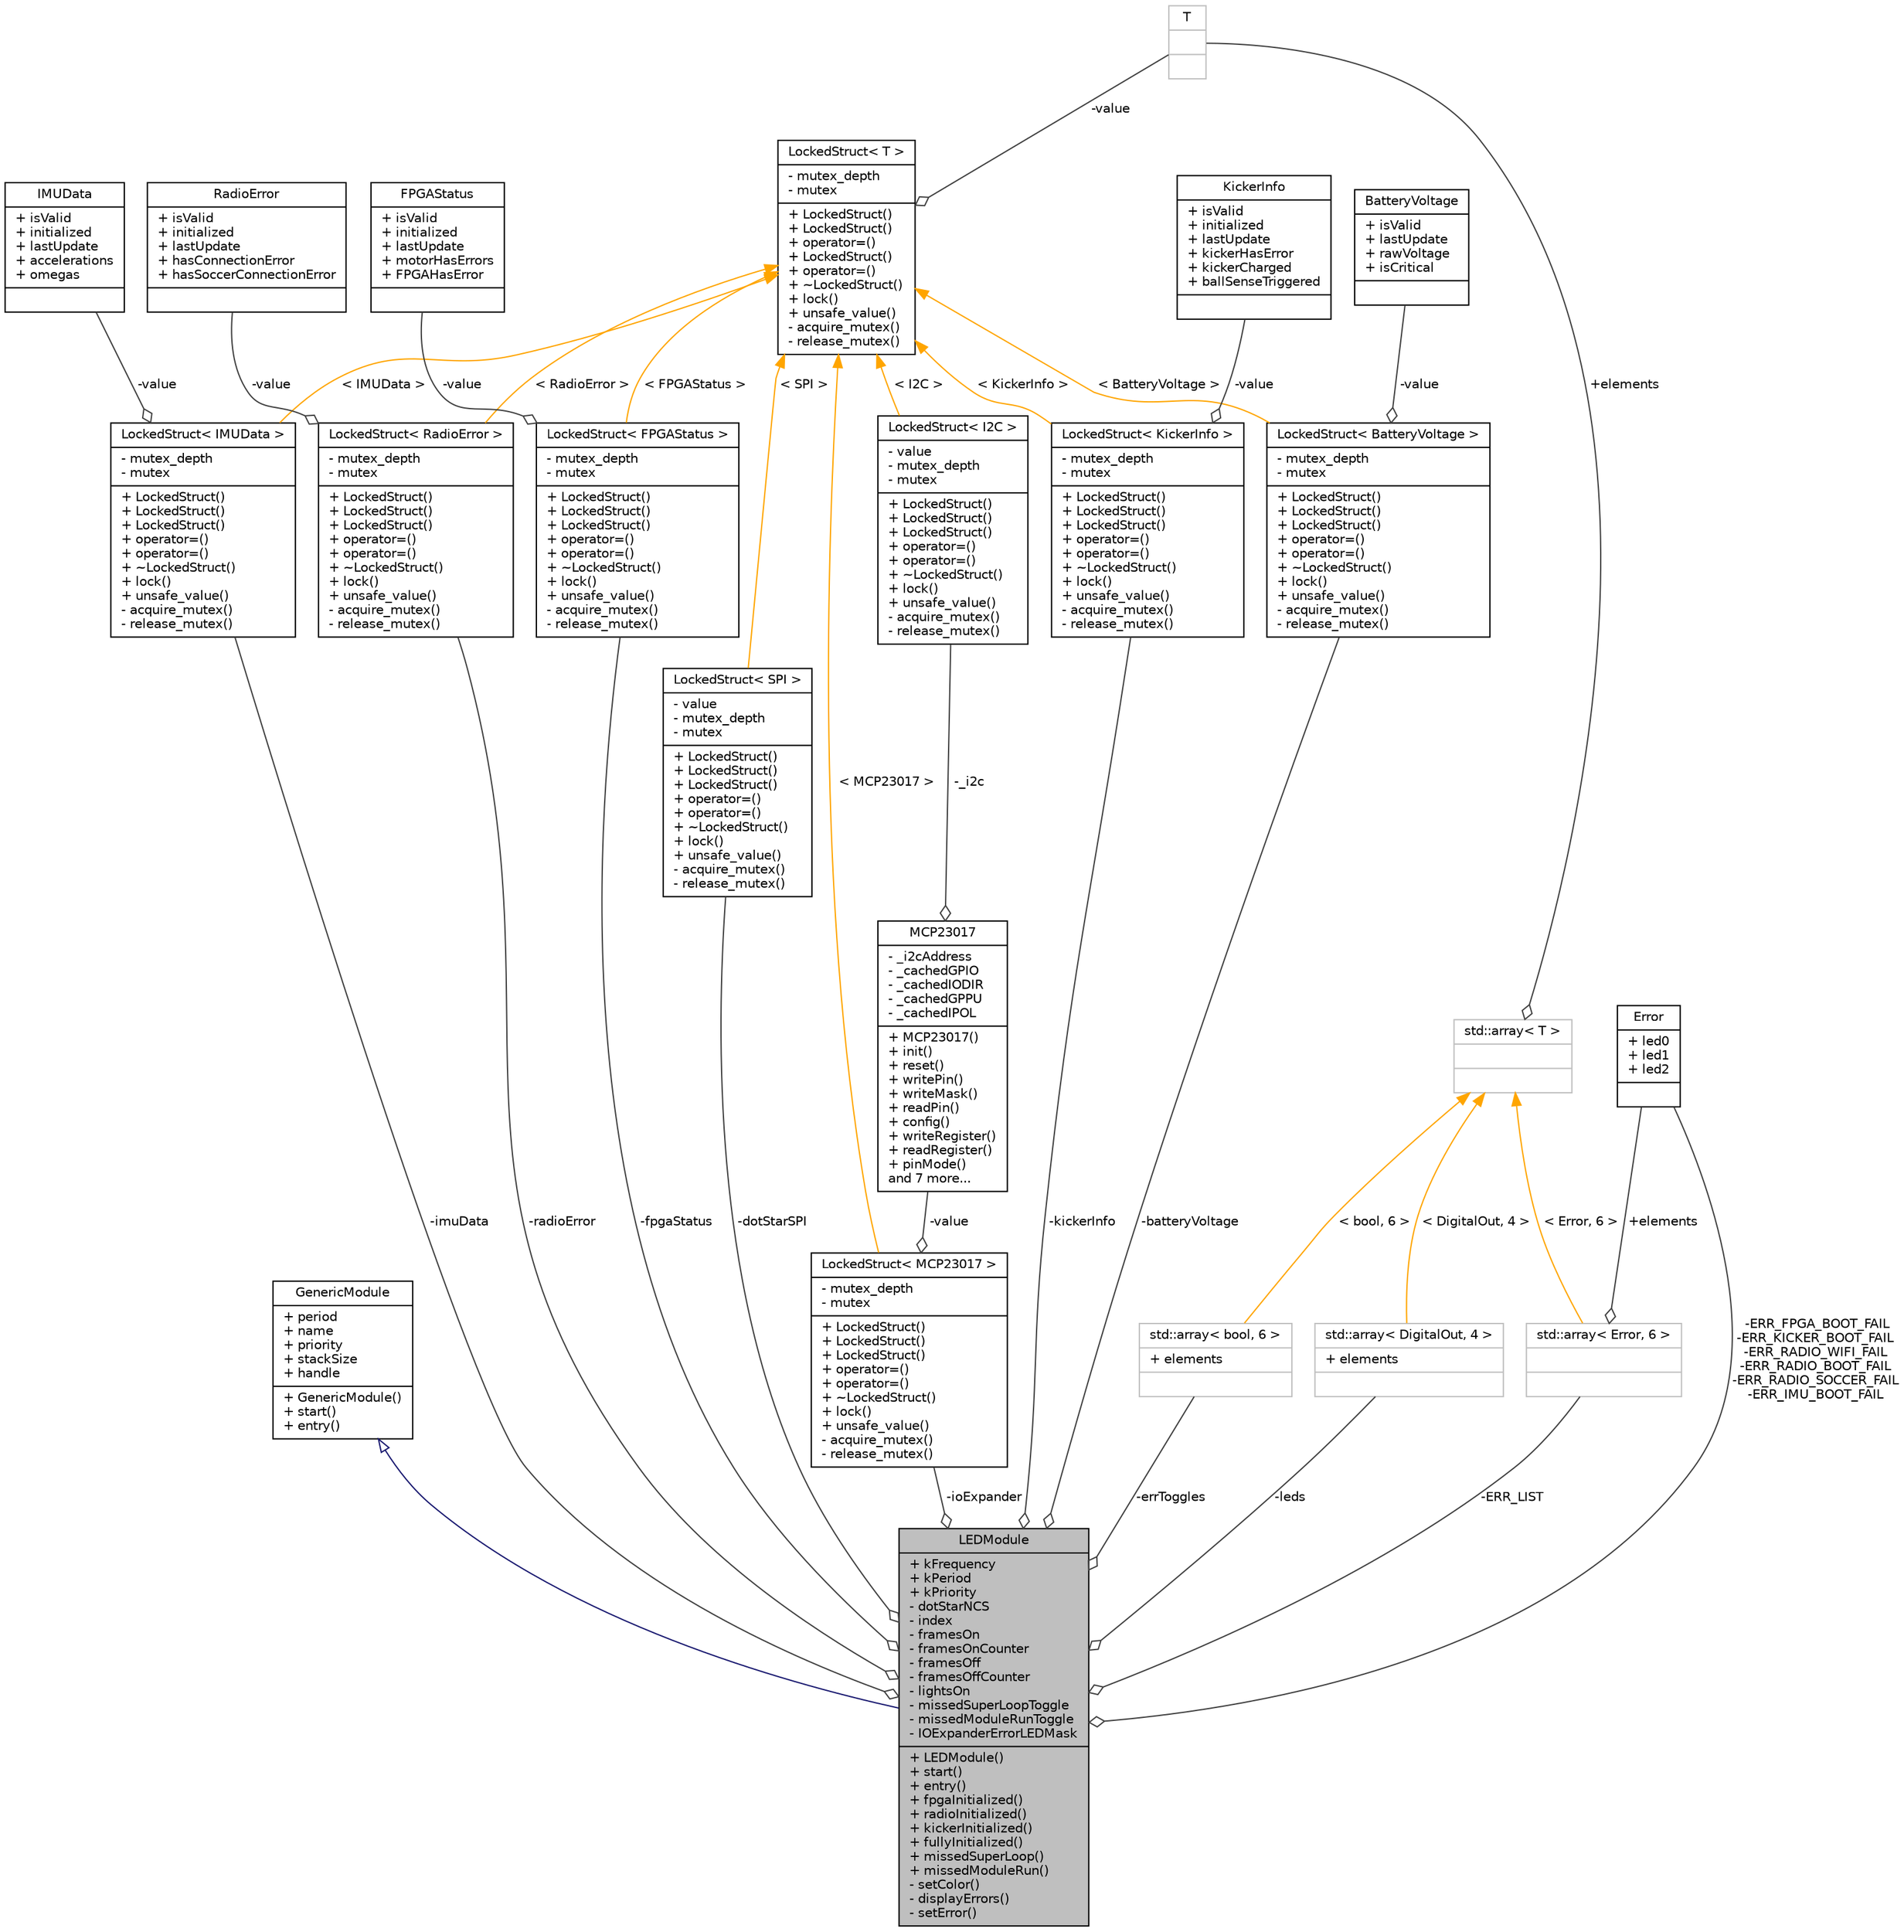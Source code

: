 digraph "LEDModule"
{
  edge [fontname="Helvetica",fontsize="10",labelfontname="Helvetica",labelfontsize="10"];
  node [fontname="Helvetica",fontsize="10",shape=record];
  Node2 [label="{LEDModule\n|+ kFrequency\l+ kPeriod\l+ kPriority\l- dotStarNCS\l- index\l- framesOn\l- framesOnCounter\l- framesOff\l- framesOffCounter\l- lightsOn\l- missedSuperLoopToggle\l- missedModuleRunToggle\l- IOExpanderErrorLEDMask\l|+ LEDModule()\l+ start()\l+ entry()\l+ fpgaInitialized()\l+ radioInitialized()\l+ kickerInitialized()\l+ fullyInitialized()\l+ missedSuperLoop()\l+ missedModuleRun()\l- setColor()\l- displayErrors()\l- setError()\l}",height=0.2,width=0.4,color="black", fillcolor="grey75", style="filled", fontcolor="black"];
  Node3 -> Node2 [dir="back",color="midnightblue",fontsize="10",style="solid",arrowtail="onormal",fontname="Helvetica"];
  Node3 [label="{GenericModule\n|+ period\l+ name\l+ priority\l+ stackSize\l+ handle\l|+ GenericModule()\l+ start()\l+ entry()\l}",height=0.2,width=0.4,color="black", fillcolor="white", style="filled",URL="$class_generic_module.html",tooltip="Interface for all modules, so that they can be ran by the scheduler. "];
  Node4 -> Node2 [color="grey25",fontsize="10",style="solid",label=" -imuData" ,arrowhead="odiamond",fontname="Helvetica"];
  Node4 [label="{LockedStruct\< IMUData \>\n|- mutex_depth\l- mutex\l|+ LockedStruct()\l+ LockedStruct()\l+ LockedStruct()\l+ operator=()\l+ operator=()\l+ ~LockedStruct()\l+ lock()\l+ unsafe_value()\l- acquire_mutex()\l- release_mutex()\l}",height=0.2,width=0.4,color="black", fillcolor="white", style="filled",URL="$struct_locked_struct.html"];
  Node5 -> Node4 [color="grey25",fontsize="10",style="solid",label=" -value" ,arrowhead="odiamond",fontname="Helvetica"];
  Node5 [label="{IMUData\n|+ isValid\l+ initialized\l+ lastUpdate\l+ accelerations\l+ omegas\l|}",height=0.2,width=0.4,color="black", fillcolor="white", style="filled",URL="$struct_i_m_u_data.html",tooltip="Contains linear acceleration and angular velocity readings from IMU. "];
  Node6 -> Node4 [dir="back",color="orange",fontsize="10",style="solid",label=" \< IMUData \>" ,fontname="Helvetica"];
  Node6 [label="{LockedStruct\< T \>\n|- mutex_depth\l- mutex\l|+ LockedStruct()\l+ LockedStruct()\l+ operator=()\l+ LockedStruct()\l+ operator=()\l+ ~LockedStruct()\l+ lock()\l+ unsafe_value()\l- acquire_mutex()\l- release_mutex()\l}",height=0.2,width=0.4,color="black", fillcolor="white", style="filled",URL="$struct_locked_struct.html",tooltip="A locked-struct abstraction. "];
  Node7 -> Node6 [color="grey25",fontsize="10",style="solid",label=" -value" ,arrowhead="odiamond",fontname="Helvetica"];
  Node7 [label="{T\n||}",height=0.2,width=0.4,color="grey75", fillcolor="white", style="filled"];
  Node8 -> Node2 [color="grey25",fontsize="10",style="solid",label=" -ERR_FPGA_BOOT_FAIL\n-ERR_KICKER_BOOT_FAIL\n-ERR_RADIO_WIFI_FAIL\n-ERR_RADIO_BOOT_FAIL\n-ERR_RADIO_SOCCER_FAIL\n-ERR_IMU_BOOT_FAIL" ,arrowhead="odiamond",fontname="Helvetica"];
  Node8 [label="{Error\n|+ led0\l+ led1\l+ led2\l|}",height=0.2,width=0.4,color="black", fillcolor="white", style="filled",URL="$struct_error.html",tooltip="Struct to store LED values in ERR_LIST. "];
  Node9 -> Node2 [color="grey25",fontsize="10",style="solid",label=" -ioExpander" ,arrowhead="odiamond",fontname="Helvetica"];
  Node9 [label="{LockedStruct\< MCP23017 \>\n|- mutex_depth\l- mutex\l|+ LockedStruct()\l+ LockedStruct()\l+ LockedStruct()\l+ operator=()\l+ operator=()\l+ ~LockedStruct()\l+ lock()\l+ unsafe_value()\l- acquire_mutex()\l- release_mutex()\l}",height=0.2,width=0.4,color="black", fillcolor="white", style="filled",URL="$struct_locked_struct.html"];
  Node10 -> Node9 [color="grey25",fontsize="10",style="solid",label=" -value" ,arrowhead="odiamond",fontname="Helvetica"];
  Node10 [label="{MCP23017\n|- _i2cAddress\l- _cachedGPIO\l- _cachedIODIR\l- _cachedGPPU\l- _cachedIPOL\l|+ MCP23017()\l+ init()\l+ reset()\l+ writePin()\l+ writeMask()\l+ readPin()\l+ config()\l+ writeRegister()\l+ readRegister()\l+ pinMode()\land 7 more...\l}",height=0.2,width=0.4,color="black", fillcolor="white", style="filled",URL="$class_m_c_p23017.html",tooltip="Allow access to an I2C-connected MCP23017 16-bit I/O extender chip. "];
  Node11 -> Node10 [color="grey25",fontsize="10",style="solid",label=" -_i2c" ,arrowhead="odiamond",fontname="Helvetica"];
  Node11 [label="{LockedStruct\< I2C \>\n|- value\l- mutex_depth\l- mutex\l|+ LockedStruct()\l+ LockedStruct()\l+ LockedStruct()\l+ operator=()\l+ operator=()\l+ ~LockedStruct()\l+ lock()\l+ unsafe_value()\l- acquire_mutex()\l- release_mutex()\l}",height=0.2,width=0.4,color="black", fillcolor="white", style="filled",URL="$struct_locked_struct.html"];
  Node6 -> Node11 [dir="back",color="orange",fontsize="10",style="solid",label=" \< I2C \>" ,fontname="Helvetica"];
  Node6 -> Node9 [dir="back",color="orange",fontsize="10",style="solid",label=" \< MCP23017 \>" ,fontname="Helvetica"];
  Node12 -> Node2 [color="grey25",fontsize="10",style="solid",label=" -radioError" ,arrowhead="odiamond",fontname="Helvetica"];
  Node12 [label="{LockedStruct\< RadioError \>\n|- mutex_depth\l- mutex\l|+ LockedStruct()\l+ LockedStruct()\l+ LockedStruct()\l+ operator=()\l+ operator=()\l+ ~LockedStruct()\l+ lock()\l+ unsafe_value()\l- acquire_mutex()\l- release_mutex()\l}",height=0.2,width=0.4,color="black", fillcolor="white", style="filled",URL="$struct_locked_struct.html"];
  Node13 -> Node12 [color="grey25",fontsize="10",style="solid",label=" -value" ,arrowhead="odiamond",fontname="Helvetica"];
  Node13 [label="{RadioError\n|+ isValid\l+ initialized\l+ lastUpdate\l+ hasConnectionError\l+ hasSoccerConnectionError\l|}",height=0.2,width=0.4,color="black", fillcolor="white", style="filled",URL="$struct_radio_error.html",tooltip="Contains data on whether Radio is working properly on not. "];
  Node6 -> Node12 [dir="back",color="orange",fontsize="10",style="solid",label=" \< RadioError \>" ,fontname="Helvetica"];
  Node14 -> Node2 [color="grey25",fontsize="10",style="solid",label=" -fpgaStatus" ,arrowhead="odiamond",fontname="Helvetica"];
  Node14 [label="{LockedStruct\< FPGAStatus \>\n|- mutex_depth\l- mutex\l|+ LockedStruct()\l+ LockedStruct()\l+ LockedStruct()\l+ operator=()\l+ operator=()\l+ ~LockedStruct()\l+ lock()\l+ unsafe_value()\l- acquire_mutex()\l- release_mutex()\l}",height=0.2,width=0.4,color="black", fillcolor="white", style="filled",URL="$struct_locked_struct.html"];
  Node15 -> Node14 [color="grey25",fontsize="10",style="solid",label=" -value" ,arrowhead="odiamond",fontname="Helvetica"];
  Node15 [label="{FPGAStatus\n|+ isValid\l+ initialized\l+ lastUpdate\l+ motorHasErrors\l+ FPGAHasError\l|}",height=0.2,width=0.4,color="black", fillcolor="white", style="filled",URL="$struct_f_p_g_a_status.html",tooltip="Contains data on whether FPGA and motors are working or not. "];
  Node6 -> Node14 [dir="back",color="orange",fontsize="10",style="solid",label=" \< FPGAStatus \>" ,fontname="Helvetica"];
  Node16 -> Node2 [color="grey25",fontsize="10",style="solid",label=" -dotStarSPI" ,arrowhead="odiamond",fontname="Helvetica"];
  Node16 [label="{LockedStruct\< SPI \>\n|- value\l- mutex_depth\l- mutex\l|+ LockedStruct()\l+ LockedStruct()\l+ LockedStruct()\l+ operator=()\l+ operator=()\l+ ~LockedStruct()\l+ lock()\l+ unsafe_value()\l- acquire_mutex()\l- release_mutex()\l}",height=0.2,width=0.4,color="black", fillcolor="white", style="filled",URL="$struct_locked_struct.html"];
  Node6 -> Node16 [dir="back",color="orange",fontsize="10",style="solid",label=" \< SPI \>" ,fontname="Helvetica"];
  Node17 -> Node2 [color="grey25",fontsize="10",style="solid",label=" -leds" ,arrowhead="odiamond",fontname="Helvetica"];
  Node17 [label="{std::array\< DigitalOut, 4 \>\n|+ elements\l|}",height=0.2,width=0.4,color="grey75", fillcolor="white", style="filled"];
  Node18 -> Node17 [dir="back",color="orange",fontsize="10",style="solid",label=" \< DigitalOut, 4 \>" ,fontname="Helvetica"];
  Node18 [label="{std::array\< T \>\n||}",height=0.2,width=0.4,color="grey75", fillcolor="white", style="filled",tooltip="STL class. "];
  Node7 -> Node18 [color="grey25",fontsize="10",style="solid",label=" +elements" ,arrowhead="odiamond",fontname="Helvetica"];
  Node19 -> Node2 [color="grey25",fontsize="10",style="solid",label=" -kickerInfo" ,arrowhead="odiamond",fontname="Helvetica"];
  Node19 [label="{LockedStruct\< KickerInfo \>\n|- mutex_depth\l- mutex\l|+ LockedStruct()\l+ LockedStruct()\l+ LockedStruct()\l+ operator=()\l+ operator=()\l+ ~LockedStruct()\l+ lock()\l+ unsafe_value()\l- acquire_mutex()\l- release_mutex()\l}",height=0.2,width=0.4,color="black", fillcolor="white", style="filled",URL="$struct_locked_struct.html"];
  Node20 -> Node19 [color="grey25",fontsize="10",style="solid",label=" -value" ,arrowhead="odiamond",fontname="Helvetica"];
  Node20 [label="{KickerInfo\n|+ isValid\l+ initialized\l+ lastUpdate\l+ kickerHasError\l+ kickerCharged\l+ ballSenseTriggered\l|}",height=0.2,width=0.4,color="black", fillcolor="white", style="filled",URL="$struct_kicker_info.html",tooltip="Contains status on kicker and breakbeam. "];
  Node6 -> Node19 [dir="back",color="orange",fontsize="10",style="solid",label=" \< KickerInfo \>" ,fontname="Helvetica"];
  Node21 -> Node2 [color="grey25",fontsize="10",style="solid",label=" -batteryVoltage" ,arrowhead="odiamond",fontname="Helvetica"];
  Node21 [label="{LockedStruct\< BatteryVoltage \>\n|- mutex_depth\l- mutex\l|+ LockedStruct()\l+ LockedStruct()\l+ LockedStruct()\l+ operator=()\l+ operator=()\l+ ~LockedStruct()\l+ lock()\l+ unsafe_value()\l- acquire_mutex()\l- release_mutex()\l}",height=0.2,width=0.4,color="black", fillcolor="white", style="filled",URL="$struct_locked_struct.html"];
  Node22 -> Node21 [color="grey25",fontsize="10",style="solid",label=" -value" ,arrowhead="odiamond",fontname="Helvetica"];
  Node22 [label="{BatteryVoltage\n|+ isValid\l+ lastUpdate\l+ rawVoltage\l+ isCritical\l|}",height=0.2,width=0.4,color="black", fillcolor="white", style="filled",URL="$struct_battery_voltage.html",tooltip="Contains battery voltage data and whether it&#39;s at a critical level. "];
  Node6 -> Node21 [dir="back",color="orange",fontsize="10",style="solid",label=" \< BatteryVoltage \>" ,fontname="Helvetica"];
  Node23 -> Node2 [color="grey25",fontsize="10",style="solid",label=" -errToggles" ,arrowhead="odiamond",fontname="Helvetica"];
  Node23 [label="{std::array\< bool, 6 \>\n|+ elements\l|}",height=0.2,width=0.4,color="grey75", fillcolor="white", style="filled"];
  Node18 -> Node23 [dir="back",color="orange",fontsize="10",style="solid",label=" \< bool, 6 \>" ,fontname="Helvetica"];
  Node24 -> Node2 [color="grey25",fontsize="10",style="solid",label=" -ERR_LIST" ,arrowhead="odiamond",fontname="Helvetica"];
  Node24 [label="{std::array\< Error, 6 \>\n||}",height=0.2,width=0.4,color="grey75", fillcolor="white", style="filled"];
  Node8 -> Node24 [color="grey25",fontsize="10",style="solid",label=" +elements" ,arrowhead="odiamond",fontname="Helvetica"];
  Node18 -> Node24 [dir="back",color="orange",fontsize="10",style="solid",label=" \< Error, 6 \>" ,fontname="Helvetica"];
}
